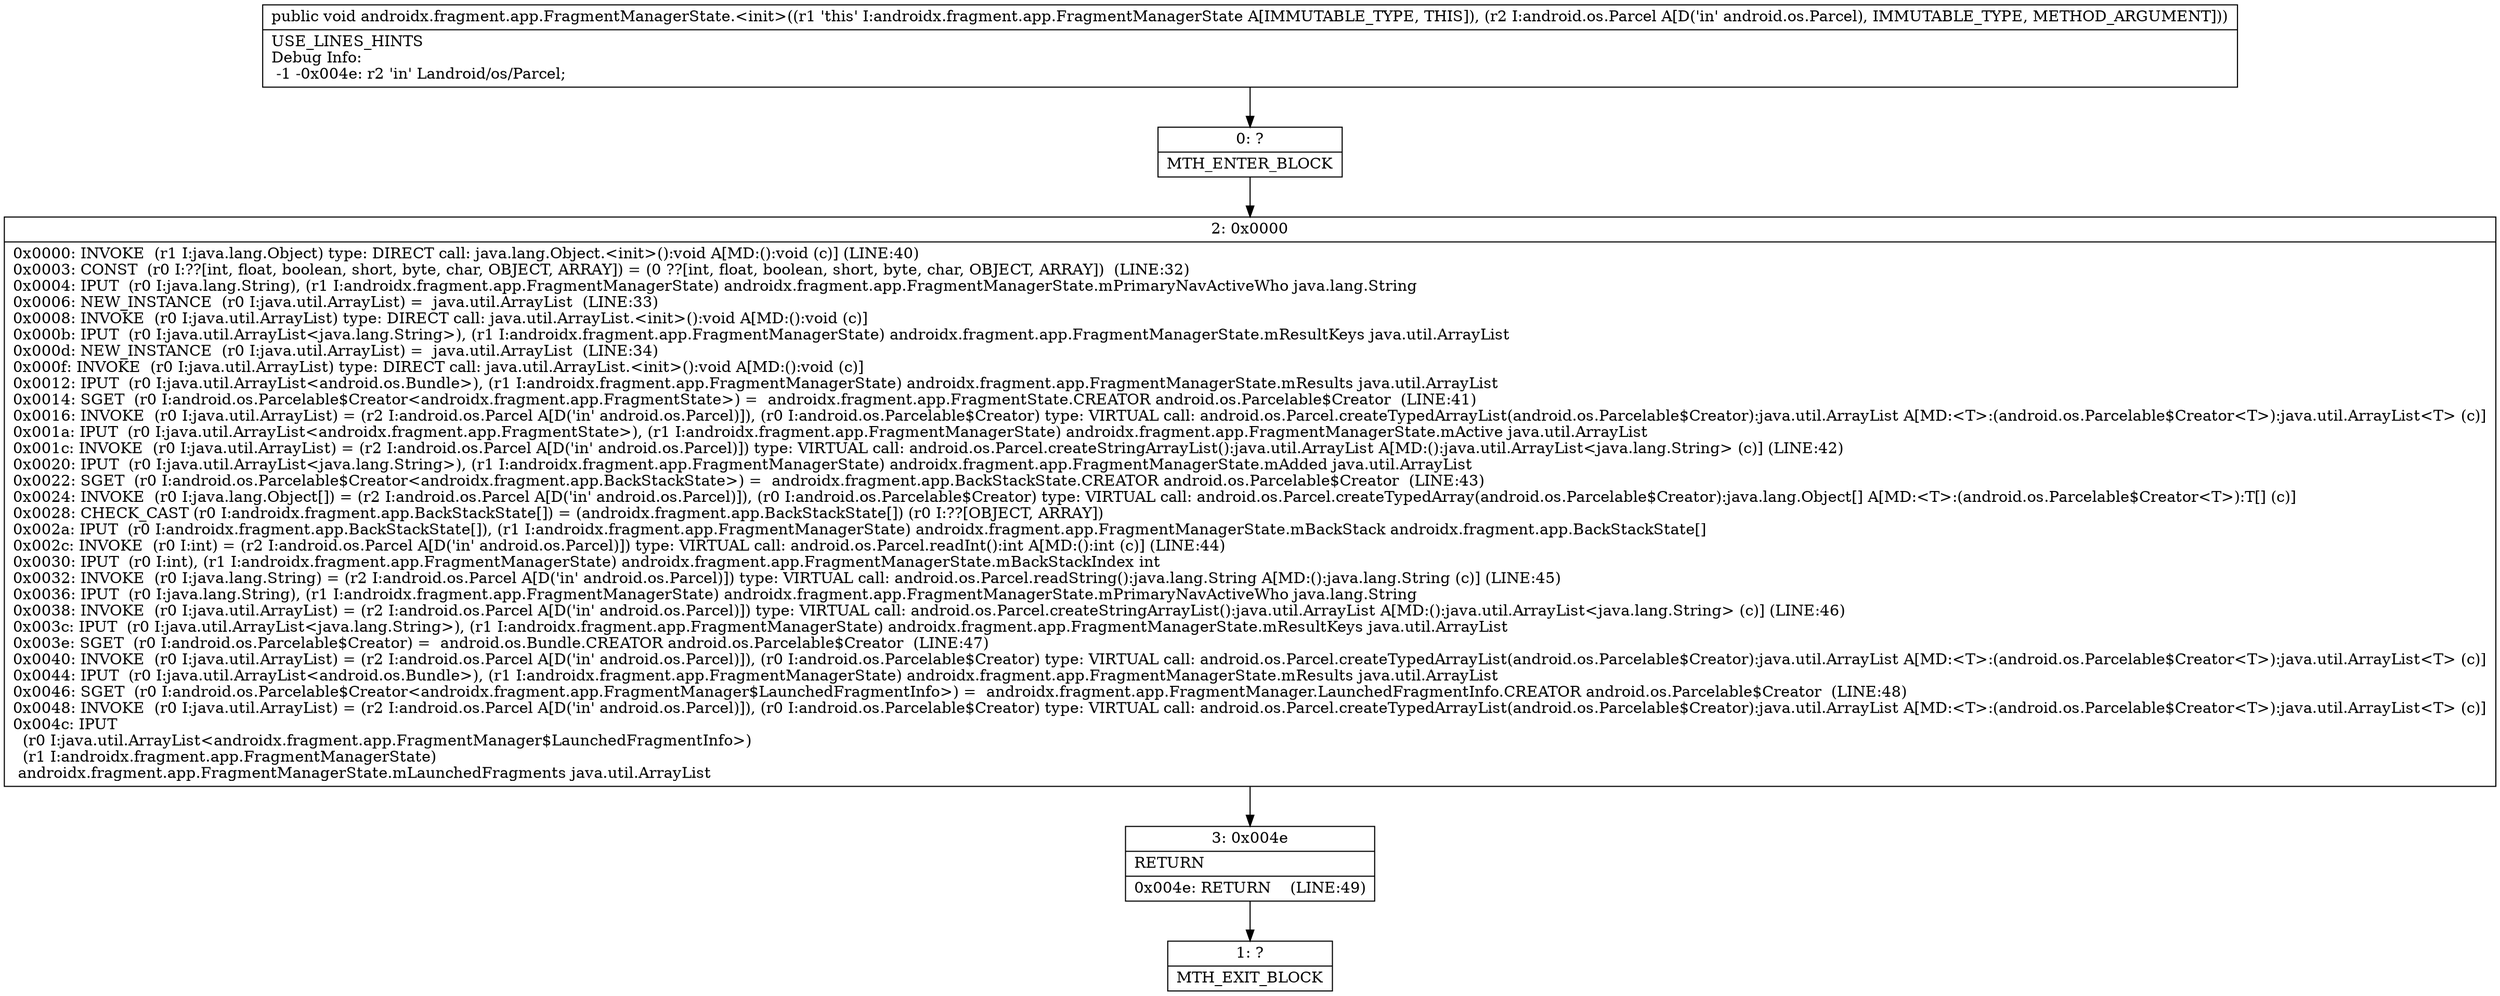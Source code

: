 digraph "CFG forandroidx.fragment.app.FragmentManagerState.\<init\>(Landroid\/os\/Parcel;)V" {
Node_0 [shape=record,label="{0\:\ ?|MTH_ENTER_BLOCK\l}"];
Node_2 [shape=record,label="{2\:\ 0x0000|0x0000: INVOKE  (r1 I:java.lang.Object) type: DIRECT call: java.lang.Object.\<init\>():void A[MD:():void (c)] (LINE:40)\l0x0003: CONST  (r0 I:??[int, float, boolean, short, byte, char, OBJECT, ARRAY]) = (0 ??[int, float, boolean, short, byte, char, OBJECT, ARRAY])  (LINE:32)\l0x0004: IPUT  (r0 I:java.lang.String), (r1 I:androidx.fragment.app.FragmentManagerState) androidx.fragment.app.FragmentManagerState.mPrimaryNavActiveWho java.lang.String \l0x0006: NEW_INSTANCE  (r0 I:java.util.ArrayList) =  java.util.ArrayList  (LINE:33)\l0x0008: INVOKE  (r0 I:java.util.ArrayList) type: DIRECT call: java.util.ArrayList.\<init\>():void A[MD:():void (c)]\l0x000b: IPUT  (r0 I:java.util.ArrayList\<java.lang.String\>), (r1 I:androidx.fragment.app.FragmentManagerState) androidx.fragment.app.FragmentManagerState.mResultKeys java.util.ArrayList \l0x000d: NEW_INSTANCE  (r0 I:java.util.ArrayList) =  java.util.ArrayList  (LINE:34)\l0x000f: INVOKE  (r0 I:java.util.ArrayList) type: DIRECT call: java.util.ArrayList.\<init\>():void A[MD:():void (c)]\l0x0012: IPUT  (r0 I:java.util.ArrayList\<android.os.Bundle\>), (r1 I:androidx.fragment.app.FragmentManagerState) androidx.fragment.app.FragmentManagerState.mResults java.util.ArrayList \l0x0014: SGET  (r0 I:android.os.Parcelable$Creator\<androidx.fragment.app.FragmentState\>) =  androidx.fragment.app.FragmentState.CREATOR android.os.Parcelable$Creator  (LINE:41)\l0x0016: INVOKE  (r0 I:java.util.ArrayList) = (r2 I:android.os.Parcel A[D('in' android.os.Parcel)]), (r0 I:android.os.Parcelable$Creator) type: VIRTUAL call: android.os.Parcel.createTypedArrayList(android.os.Parcelable$Creator):java.util.ArrayList A[MD:\<T\>:(android.os.Parcelable$Creator\<T\>):java.util.ArrayList\<T\> (c)]\l0x001a: IPUT  (r0 I:java.util.ArrayList\<androidx.fragment.app.FragmentState\>), (r1 I:androidx.fragment.app.FragmentManagerState) androidx.fragment.app.FragmentManagerState.mActive java.util.ArrayList \l0x001c: INVOKE  (r0 I:java.util.ArrayList) = (r2 I:android.os.Parcel A[D('in' android.os.Parcel)]) type: VIRTUAL call: android.os.Parcel.createStringArrayList():java.util.ArrayList A[MD:():java.util.ArrayList\<java.lang.String\> (c)] (LINE:42)\l0x0020: IPUT  (r0 I:java.util.ArrayList\<java.lang.String\>), (r1 I:androidx.fragment.app.FragmentManagerState) androidx.fragment.app.FragmentManagerState.mAdded java.util.ArrayList \l0x0022: SGET  (r0 I:android.os.Parcelable$Creator\<androidx.fragment.app.BackStackState\>) =  androidx.fragment.app.BackStackState.CREATOR android.os.Parcelable$Creator  (LINE:43)\l0x0024: INVOKE  (r0 I:java.lang.Object[]) = (r2 I:android.os.Parcel A[D('in' android.os.Parcel)]), (r0 I:android.os.Parcelable$Creator) type: VIRTUAL call: android.os.Parcel.createTypedArray(android.os.Parcelable$Creator):java.lang.Object[] A[MD:\<T\>:(android.os.Parcelable$Creator\<T\>):T[] (c)]\l0x0028: CHECK_CAST (r0 I:androidx.fragment.app.BackStackState[]) = (androidx.fragment.app.BackStackState[]) (r0 I:??[OBJECT, ARRAY]) \l0x002a: IPUT  (r0 I:androidx.fragment.app.BackStackState[]), (r1 I:androidx.fragment.app.FragmentManagerState) androidx.fragment.app.FragmentManagerState.mBackStack androidx.fragment.app.BackStackState[] \l0x002c: INVOKE  (r0 I:int) = (r2 I:android.os.Parcel A[D('in' android.os.Parcel)]) type: VIRTUAL call: android.os.Parcel.readInt():int A[MD:():int (c)] (LINE:44)\l0x0030: IPUT  (r0 I:int), (r1 I:androidx.fragment.app.FragmentManagerState) androidx.fragment.app.FragmentManagerState.mBackStackIndex int \l0x0032: INVOKE  (r0 I:java.lang.String) = (r2 I:android.os.Parcel A[D('in' android.os.Parcel)]) type: VIRTUAL call: android.os.Parcel.readString():java.lang.String A[MD:():java.lang.String (c)] (LINE:45)\l0x0036: IPUT  (r0 I:java.lang.String), (r1 I:androidx.fragment.app.FragmentManagerState) androidx.fragment.app.FragmentManagerState.mPrimaryNavActiveWho java.lang.String \l0x0038: INVOKE  (r0 I:java.util.ArrayList) = (r2 I:android.os.Parcel A[D('in' android.os.Parcel)]) type: VIRTUAL call: android.os.Parcel.createStringArrayList():java.util.ArrayList A[MD:():java.util.ArrayList\<java.lang.String\> (c)] (LINE:46)\l0x003c: IPUT  (r0 I:java.util.ArrayList\<java.lang.String\>), (r1 I:androidx.fragment.app.FragmentManagerState) androidx.fragment.app.FragmentManagerState.mResultKeys java.util.ArrayList \l0x003e: SGET  (r0 I:android.os.Parcelable$Creator) =  android.os.Bundle.CREATOR android.os.Parcelable$Creator  (LINE:47)\l0x0040: INVOKE  (r0 I:java.util.ArrayList) = (r2 I:android.os.Parcel A[D('in' android.os.Parcel)]), (r0 I:android.os.Parcelable$Creator) type: VIRTUAL call: android.os.Parcel.createTypedArrayList(android.os.Parcelable$Creator):java.util.ArrayList A[MD:\<T\>:(android.os.Parcelable$Creator\<T\>):java.util.ArrayList\<T\> (c)]\l0x0044: IPUT  (r0 I:java.util.ArrayList\<android.os.Bundle\>), (r1 I:androidx.fragment.app.FragmentManagerState) androidx.fragment.app.FragmentManagerState.mResults java.util.ArrayList \l0x0046: SGET  (r0 I:android.os.Parcelable$Creator\<androidx.fragment.app.FragmentManager$LaunchedFragmentInfo\>) =  androidx.fragment.app.FragmentManager.LaunchedFragmentInfo.CREATOR android.os.Parcelable$Creator  (LINE:48)\l0x0048: INVOKE  (r0 I:java.util.ArrayList) = (r2 I:android.os.Parcel A[D('in' android.os.Parcel)]), (r0 I:android.os.Parcelable$Creator) type: VIRTUAL call: android.os.Parcel.createTypedArrayList(android.os.Parcelable$Creator):java.util.ArrayList A[MD:\<T\>:(android.os.Parcelable$Creator\<T\>):java.util.ArrayList\<T\> (c)]\l0x004c: IPUT  \l  (r0 I:java.util.ArrayList\<androidx.fragment.app.FragmentManager$LaunchedFragmentInfo\>)\l  (r1 I:androidx.fragment.app.FragmentManagerState)\l androidx.fragment.app.FragmentManagerState.mLaunchedFragments java.util.ArrayList \l}"];
Node_3 [shape=record,label="{3\:\ 0x004e|RETURN\l|0x004e: RETURN    (LINE:49)\l}"];
Node_1 [shape=record,label="{1\:\ ?|MTH_EXIT_BLOCK\l}"];
MethodNode[shape=record,label="{public void androidx.fragment.app.FragmentManagerState.\<init\>((r1 'this' I:androidx.fragment.app.FragmentManagerState A[IMMUTABLE_TYPE, THIS]), (r2 I:android.os.Parcel A[D('in' android.os.Parcel), IMMUTABLE_TYPE, METHOD_ARGUMENT]))  | USE_LINES_HINTS\lDebug Info:\l  \-1 \-0x004e: r2 'in' Landroid\/os\/Parcel;\l}"];
MethodNode -> Node_0;Node_0 -> Node_2;
Node_2 -> Node_3;
Node_3 -> Node_1;
}

